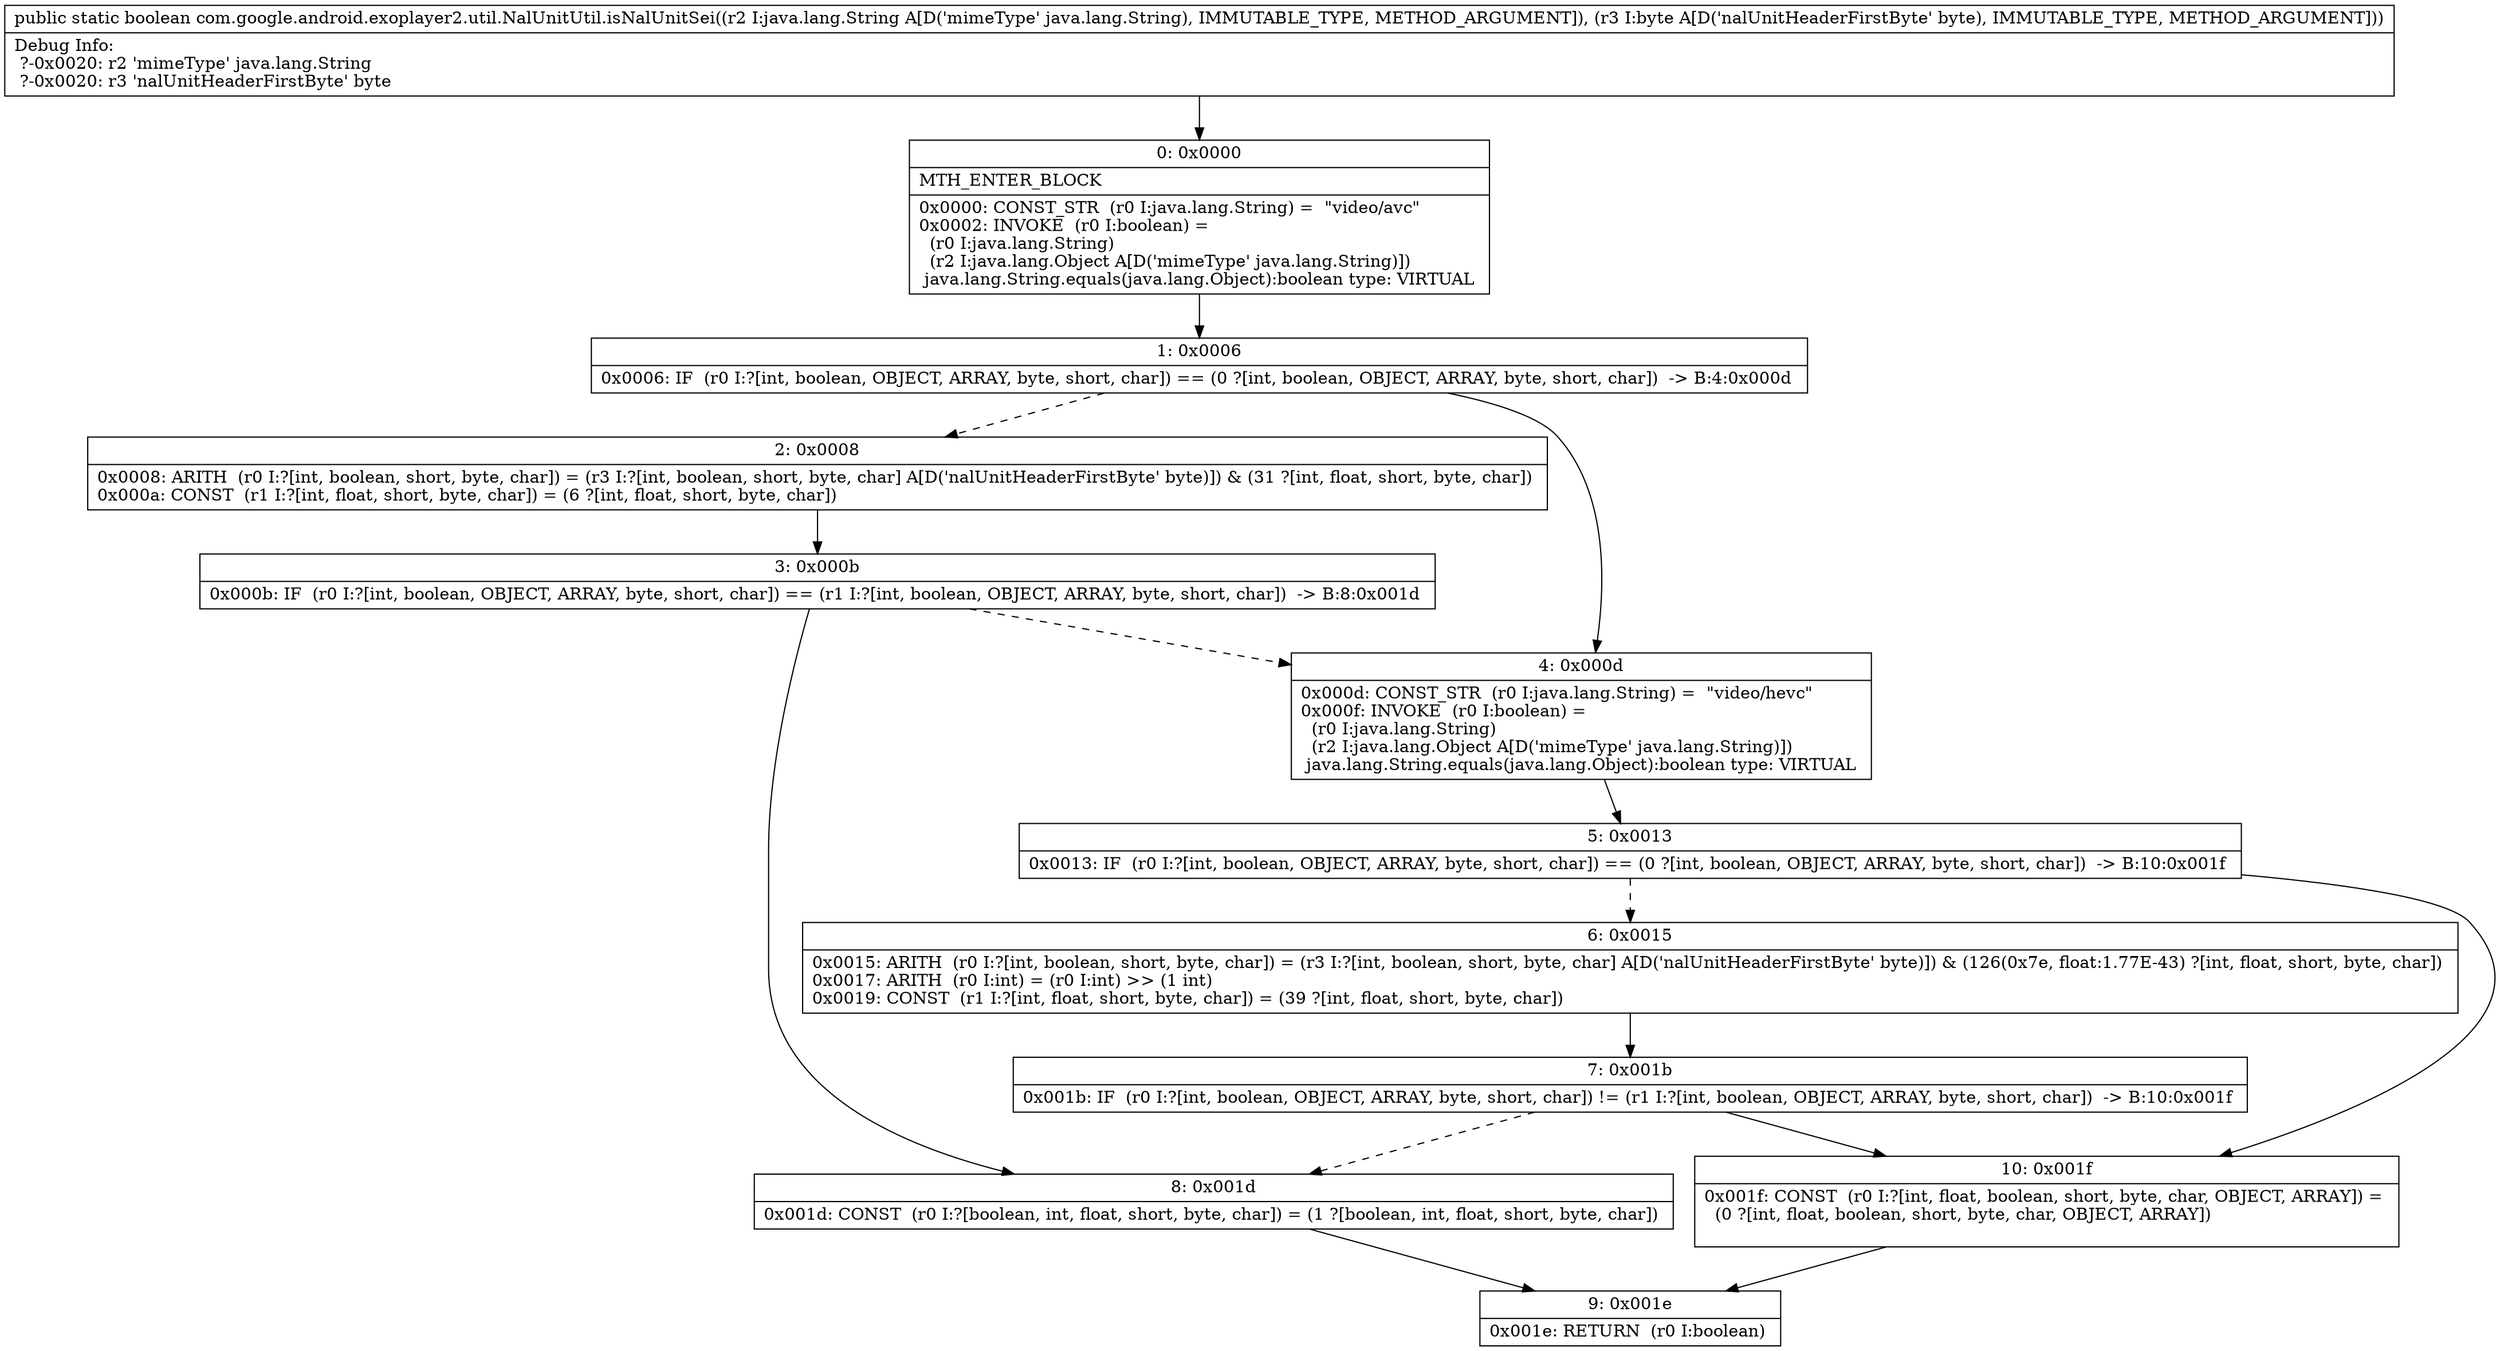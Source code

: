 digraph "CFG forcom.google.android.exoplayer2.util.NalUnitUtil.isNalUnitSei(Ljava\/lang\/String;B)Z" {
Node_0 [shape=record,label="{0\:\ 0x0000|MTH_ENTER_BLOCK\l|0x0000: CONST_STR  (r0 I:java.lang.String) =  \"video\/avc\" \l0x0002: INVOKE  (r0 I:boolean) = \l  (r0 I:java.lang.String)\l  (r2 I:java.lang.Object A[D('mimeType' java.lang.String)])\l java.lang.String.equals(java.lang.Object):boolean type: VIRTUAL \l}"];
Node_1 [shape=record,label="{1\:\ 0x0006|0x0006: IF  (r0 I:?[int, boolean, OBJECT, ARRAY, byte, short, char]) == (0 ?[int, boolean, OBJECT, ARRAY, byte, short, char])  \-\> B:4:0x000d \l}"];
Node_2 [shape=record,label="{2\:\ 0x0008|0x0008: ARITH  (r0 I:?[int, boolean, short, byte, char]) = (r3 I:?[int, boolean, short, byte, char] A[D('nalUnitHeaderFirstByte' byte)]) & (31 ?[int, float, short, byte, char]) \l0x000a: CONST  (r1 I:?[int, float, short, byte, char]) = (6 ?[int, float, short, byte, char]) \l}"];
Node_3 [shape=record,label="{3\:\ 0x000b|0x000b: IF  (r0 I:?[int, boolean, OBJECT, ARRAY, byte, short, char]) == (r1 I:?[int, boolean, OBJECT, ARRAY, byte, short, char])  \-\> B:8:0x001d \l}"];
Node_4 [shape=record,label="{4\:\ 0x000d|0x000d: CONST_STR  (r0 I:java.lang.String) =  \"video\/hevc\" \l0x000f: INVOKE  (r0 I:boolean) = \l  (r0 I:java.lang.String)\l  (r2 I:java.lang.Object A[D('mimeType' java.lang.String)])\l java.lang.String.equals(java.lang.Object):boolean type: VIRTUAL \l}"];
Node_5 [shape=record,label="{5\:\ 0x0013|0x0013: IF  (r0 I:?[int, boolean, OBJECT, ARRAY, byte, short, char]) == (0 ?[int, boolean, OBJECT, ARRAY, byte, short, char])  \-\> B:10:0x001f \l}"];
Node_6 [shape=record,label="{6\:\ 0x0015|0x0015: ARITH  (r0 I:?[int, boolean, short, byte, char]) = (r3 I:?[int, boolean, short, byte, char] A[D('nalUnitHeaderFirstByte' byte)]) & (126(0x7e, float:1.77E\-43) ?[int, float, short, byte, char]) \l0x0017: ARITH  (r0 I:int) = (r0 I:int) \>\> (1 int) \l0x0019: CONST  (r1 I:?[int, float, short, byte, char]) = (39 ?[int, float, short, byte, char]) \l}"];
Node_7 [shape=record,label="{7\:\ 0x001b|0x001b: IF  (r0 I:?[int, boolean, OBJECT, ARRAY, byte, short, char]) != (r1 I:?[int, boolean, OBJECT, ARRAY, byte, short, char])  \-\> B:10:0x001f \l}"];
Node_8 [shape=record,label="{8\:\ 0x001d|0x001d: CONST  (r0 I:?[boolean, int, float, short, byte, char]) = (1 ?[boolean, int, float, short, byte, char]) \l}"];
Node_9 [shape=record,label="{9\:\ 0x001e|0x001e: RETURN  (r0 I:boolean) \l}"];
Node_10 [shape=record,label="{10\:\ 0x001f|0x001f: CONST  (r0 I:?[int, float, boolean, short, byte, char, OBJECT, ARRAY]) = \l  (0 ?[int, float, boolean, short, byte, char, OBJECT, ARRAY])\l \l}"];
MethodNode[shape=record,label="{public static boolean com.google.android.exoplayer2.util.NalUnitUtil.isNalUnitSei((r2 I:java.lang.String A[D('mimeType' java.lang.String), IMMUTABLE_TYPE, METHOD_ARGUMENT]), (r3 I:byte A[D('nalUnitHeaderFirstByte' byte), IMMUTABLE_TYPE, METHOD_ARGUMENT]))  | Debug Info:\l  ?\-0x0020: r2 'mimeType' java.lang.String\l  ?\-0x0020: r3 'nalUnitHeaderFirstByte' byte\l}"];
MethodNode -> Node_0;
Node_0 -> Node_1;
Node_1 -> Node_2[style=dashed];
Node_1 -> Node_4;
Node_2 -> Node_3;
Node_3 -> Node_4[style=dashed];
Node_3 -> Node_8;
Node_4 -> Node_5;
Node_5 -> Node_6[style=dashed];
Node_5 -> Node_10;
Node_6 -> Node_7;
Node_7 -> Node_8[style=dashed];
Node_7 -> Node_10;
Node_8 -> Node_9;
Node_10 -> Node_9;
}

